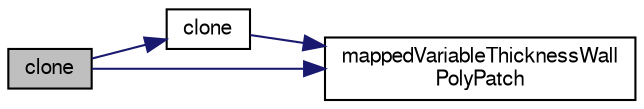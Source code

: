 digraph "clone"
{
  bgcolor="transparent";
  edge [fontname="FreeSans",fontsize="10",labelfontname="FreeSans",labelfontsize="10"];
  node [fontname="FreeSans",fontsize="10",shape=record];
  rankdir="LR";
  Node43 [label="clone",height=0.2,width=0.4,color="black", fillcolor="grey75", style="filled", fontcolor="black"];
  Node43 -> Node44 [color="midnightblue",fontsize="10",style="solid",fontname="FreeSans"];
  Node44 [label="clone",height=0.2,width=0.4,color="black",URL="$a25110.html#adbf8c0a436d777bd346c3ab2a4b087df",tooltip="Construct and return a clone, resetting the boundary mesh. "];
  Node44 -> Node45 [color="midnightblue",fontsize="10",style="solid",fontname="FreeSans"];
  Node45 [label="mappedVariableThicknessWall\lPolyPatch",height=0.2,width=0.4,color="black",URL="$a25110.html#adb0f1bfa7c7b9930605df304410fd4f9",tooltip="Construct from components. "];
  Node43 -> Node45 [color="midnightblue",fontsize="10",style="solid",fontname="FreeSans"];
}
